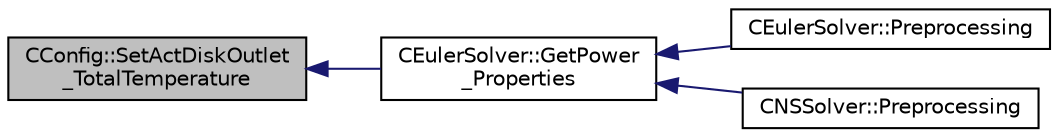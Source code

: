 digraph "CConfig::SetActDiskOutlet_TotalTemperature"
{
  edge [fontname="Helvetica",fontsize="10",labelfontname="Helvetica",labelfontsize="10"];
  node [fontname="Helvetica",fontsize="10",shape=record];
  rankdir="LR";
  Node14144 [label="CConfig::SetActDiskOutlet\l_TotalTemperature",height=0.2,width=0.4,color="black", fillcolor="grey75", style="filled", fontcolor="black"];
  Node14144 -> Node14145 [dir="back",color="midnightblue",fontsize="10",style="solid",fontname="Helvetica"];
  Node14145 [label="CEulerSolver::GetPower\l_Properties",height=0.2,width=0.4,color="black", fillcolor="white", style="filled",URL="$class_c_euler_solver.html#ad8b538a82e5a7a7e3903ec29954b1d07",tooltip="Compute the Fan face Mach number. "];
  Node14145 -> Node14146 [dir="back",color="midnightblue",fontsize="10",style="solid",fontname="Helvetica"];
  Node14146 [label="CEulerSolver::Preprocessing",height=0.2,width=0.4,color="black", fillcolor="white", style="filled",URL="$class_c_euler_solver.html#a8b89e1bfce33284c2d8f5f00f82f3f3f",tooltip="Compute primitive variables and their gradients. "];
  Node14145 -> Node14147 [dir="back",color="midnightblue",fontsize="10",style="solid",fontname="Helvetica"];
  Node14147 [label="CNSSolver::Preprocessing",height=0.2,width=0.4,color="black", fillcolor="white", style="filled",URL="$class_c_n_s_solver.html#a028c83d18cf8520dff2f9628d8a04e4b",tooltip="Restart residual and compute gradients. "];
}
